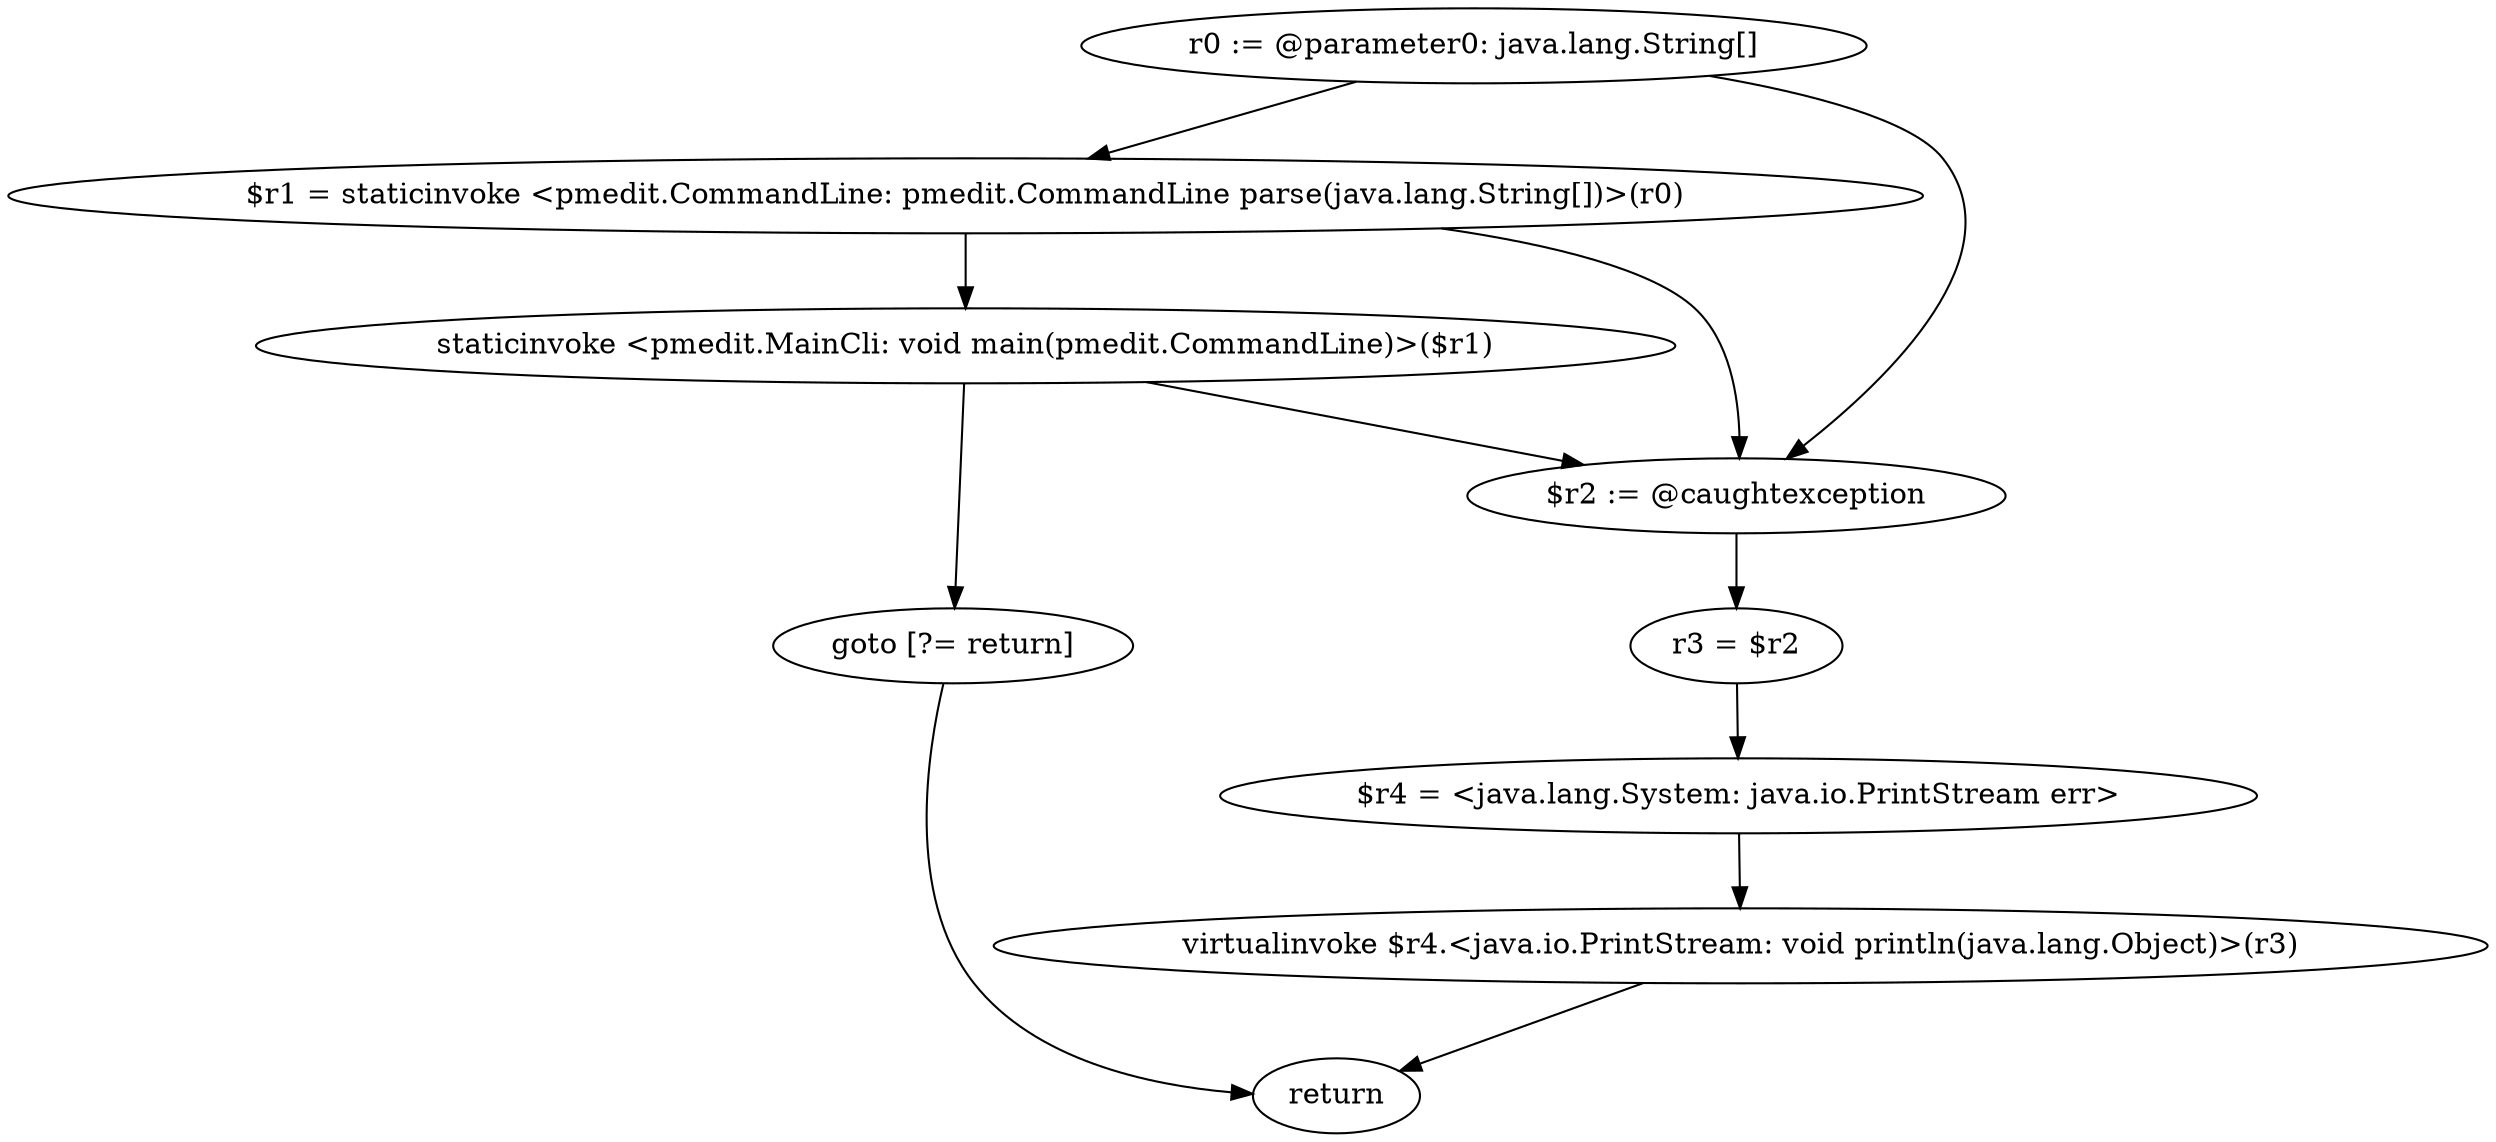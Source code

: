 digraph "unitGraph" {
    "r0 := @parameter0: java.lang.String[]"
    "$r1 = staticinvoke <pmedit.CommandLine: pmedit.CommandLine parse(java.lang.String[])>(r0)"
    "staticinvoke <pmedit.MainCli: void main(pmedit.CommandLine)>($r1)"
    "goto [?= return]"
    "$r2 := @caughtexception"
    "r3 = $r2"
    "$r4 = <java.lang.System: java.io.PrintStream err>"
    "virtualinvoke $r4.<java.io.PrintStream: void println(java.lang.Object)>(r3)"
    "return"
    "r0 := @parameter0: java.lang.String[]"->"$r1 = staticinvoke <pmedit.CommandLine: pmedit.CommandLine parse(java.lang.String[])>(r0)";
    "r0 := @parameter0: java.lang.String[]"->"$r2 := @caughtexception";
    "$r1 = staticinvoke <pmedit.CommandLine: pmedit.CommandLine parse(java.lang.String[])>(r0)"->"staticinvoke <pmedit.MainCli: void main(pmedit.CommandLine)>($r1)";
    "$r1 = staticinvoke <pmedit.CommandLine: pmedit.CommandLine parse(java.lang.String[])>(r0)"->"$r2 := @caughtexception";
    "staticinvoke <pmedit.MainCli: void main(pmedit.CommandLine)>($r1)"->"goto [?= return]";
    "staticinvoke <pmedit.MainCli: void main(pmedit.CommandLine)>($r1)"->"$r2 := @caughtexception";
    "goto [?= return]"->"return";
    "$r2 := @caughtexception"->"r3 = $r2";
    "r3 = $r2"->"$r4 = <java.lang.System: java.io.PrintStream err>";
    "$r4 = <java.lang.System: java.io.PrintStream err>"->"virtualinvoke $r4.<java.io.PrintStream: void println(java.lang.Object)>(r3)";
    "virtualinvoke $r4.<java.io.PrintStream: void println(java.lang.Object)>(r3)"->"return";
}
